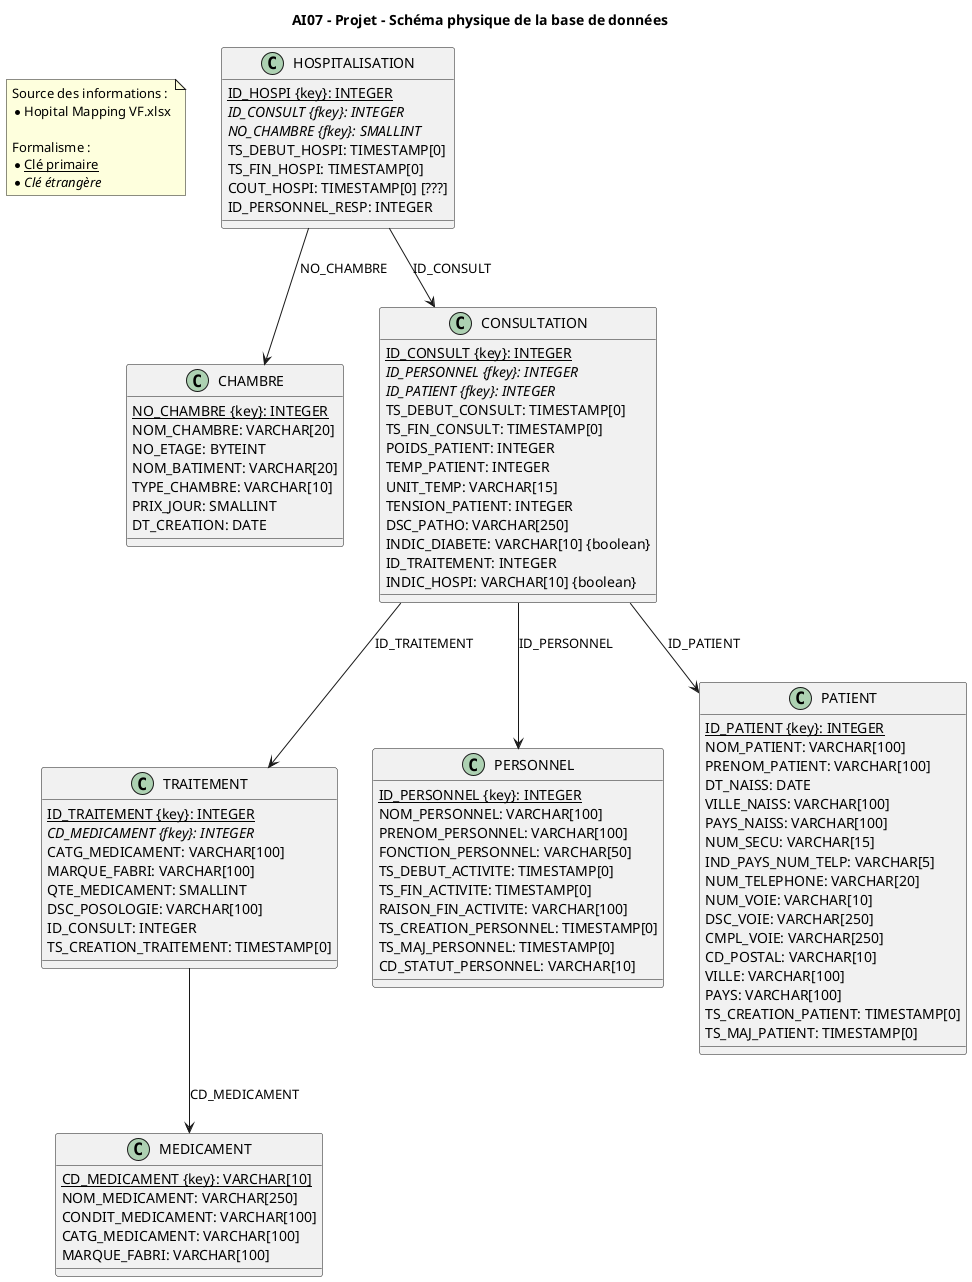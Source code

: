 @startuml schema_physique
title AI07 - Projet - Schéma physique de la base de données

note as N_Source
  Source des informations :
  * Hopital Mapping VF.xlsx
  
  Formalisme :
  * <u>Clé primaire</u>
  * <i>Clé étrangère</i>
end note

class CHAMBRE {
  {static} NO_CHAMBRE {key}: INTEGER
  NOM_CHAMBRE: VARCHAR[20]
  NO_ETAGE: BYTEINT
  NOM_BATIMENT: VARCHAR[20]
  TYPE_CHAMBRE: VARCHAR[10]
  PRIX_JOUR: SMALLINT
  DT_CREATION: DATE
}

class TRAITEMENT {
  {static} ID_TRAITEMENT {key}: INTEGER
  {abstract} CD_MEDICAMENT {fkey}: INTEGER
  CATG_MEDICAMENT: VARCHAR[100]
  MARQUE_FABRI: VARCHAR[100]
  QTE_MEDICAMENT: SMALLINT
  DSC_POSOLOGIE: VARCHAR[100]
  ID_CONSULT: INTEGER
  TS_CREATION_TRAITEMENT: TIMESTAMP[0]
}

class PERSONNEL {
  {static} ID_PERSONNEL {key}: INTEGER
  NOM_PERSONNEL: VARCHAR[100]
  PRENOM_PERSONNEL: VARCHAR[100]
  FONCTION_PERSONNEL: VARCHAR[50]
  TS_DEBUT_ACTIVITE: TIMESTAMP[0]
  TS_FIN_ACTIVITE: TIMESTAMP[0]
  RAISON_FIN_ACTIVITE: VARCHAR[100]
  TS_CREATION_PERSONNEL: TIMESTAMP[0]
  TS_MAJ_PERSONNEL: TIMESTAMP[0]
  CD_STATUT_PERSONNEL: VARCHAR[10]
}

class PATIENT {
  {static} ID_PATIENT {key}: INTEGER
  NOM_PATIENT: VARCHAR[100]
  PRENOM_PATIENT: VARCHAR[100]
  DT_NAISS: DATE
  VILLE_NAISS: VARCHAR[100]
  PAYS_NAISS: VARCHAR[100]
  NUM_SECU: VARCHAR[15]
  IND_PAYS_NUM_TELP: VARCHAR[5]
  NUM_TELEPHONE: VARCHAR[20]
  NUM_VOIE: VARCHAR[10]
  DSC_VOIE: VARCHAR[250]
  CMPL_VOIE: VARCHAR[250]
  CD_POSTAL: VARCHAR[10]
  VILLE: VARCHAR[100]
  PAYS: VARCHAR[100]
  TS_CREATION_PATIENT: TIMESTAMP[0]
  TS_MAJ_PATIENT: TIMESTAMP[0]
}

class CONSULTATION {
  {static} ID_CONSULT {key}: INTEGER
  {abstract} ID_PERSONNEL {fkey}: INTEGER
  {abstract} ID_PATIENT {fkey}: INTEGER
  TS_DEBUT_CONSULT: TIMESTAMP[0]
  TS_FIN_CONSULT: TIMESTAMP[0]
  POIDS_PATIENT: INTEGER
  TEMP_PATIENT: INTEGER
  UNIT_TEMP: VARCHAR[15]
  TENSION_PATIENT: INTEGER
  DSC_PATHO: VARCHAR[250]
  INDIC_DIABETE: VARCHAR[10] {boolean}
  ID_TRAITEMENT: INTEGER
  INDIC_HOSPI: VARCHAR[10] {boolean}
}

class HOSPITALISATION {
  {static} ID_HOSPI {key}: INTEGER
  {abstract} ID_CONSULT {fkey}: INTEGER
  {abstract} NO_CHAMBRE {fkey}: SMALLINT
  TS_DEBUT_HOSPI: TIMESTAMP[0]
  TS_FIN_HOSPI: TIMESTAMP[0]
  COUT_HOSPI: TIMESTAMP[0] [???]
  ID_PERSONNEL_RESP: INTEGER
}

class MEDICAMENT {
  {static} CD_MEDICAMENT {key}: VARCHAR[10] 
  NOM_MEDICAMENT: VARCHAR[250]
  CONDIT_MEDICAMENT: VARCHAR[100]
  CATG_MEDICAMENT: VARCHAR[100]
  MARQUE_FABRI: VARCHAR[100]
}

TRAITEMENT --> MEDICAMENT : CD_MEDICAMENT

CONSULTATION --> PERSONNEL : ID_PERSONNEL
CONSULTATION --> PATIENT : ID_PATIENT
CONSULTATION --> TRAITEMENT : ID_TRAITEMENT

HOSPITALISATION --> CONSULTATION : ID_CONSULT 
HOSPITALISATION --> CHAMBRE : NO_CHAMBRE
@enduml

